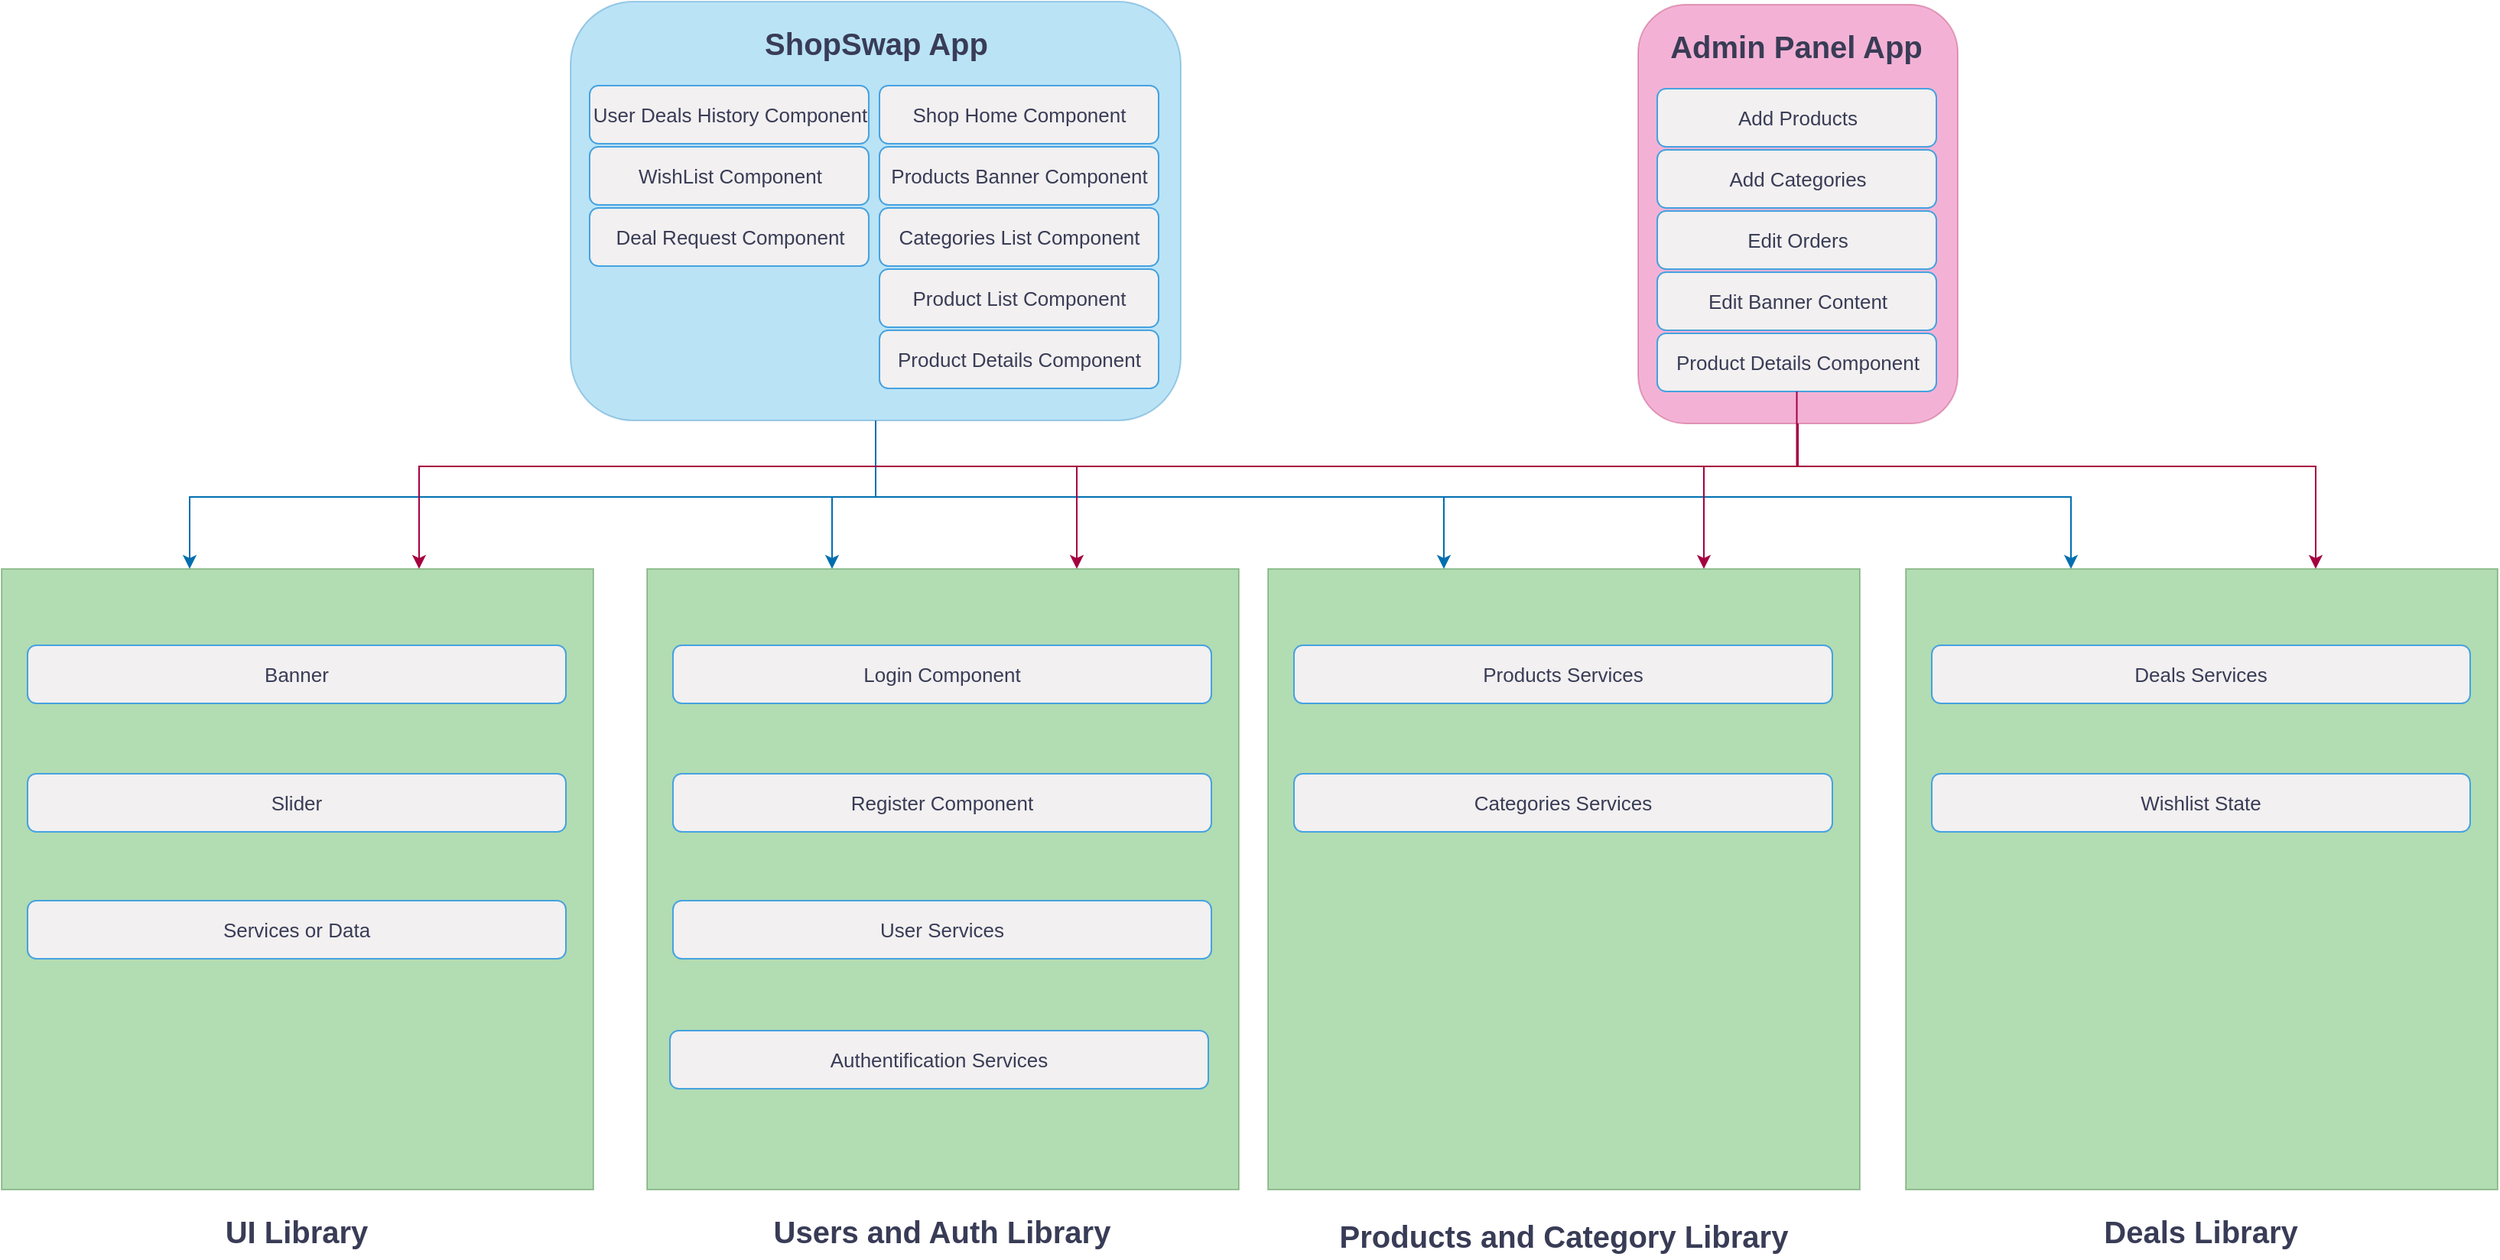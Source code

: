 <mxfile version="22.0.2" type="device">
  <diagram name="Page-1" id="WHAPf0SaIlQJ1VDXUoNt">
    <mxGraphModel dx="1942" dy="1008" grid="1" gridSize="10" guides="1" tooltips="1" connect="1" arrows="1" fold="1" page="1" pageScale="1" pageWidth="850" pageHeight="1100" background="#ffffff" math="0" shadow="0">
      <root>
        <mxCell id="0" />
        <mxCell id="1" parent="0" />
        <mxCell id="yuEda5kfqsZhSbMJ9W2G-12" value="" style="group;fontSize=13;" vertex="1" connectable="0" parent="1">
          <mxGeometry x="419" y="16" width="399" height="274" as="geometry" />
        </mxCell>
        <mxCell id="yuEda5kfqsZhSbMJ9W2G-1" value="" style="rounded=1;whiteSpace=wrap;html=1;labelBackgroundColor=none;fillColor=#1ba1e2;strokeColor=#006EAF;fontColor=#ffffff;opacity=30;fontSize=13;" vertex="1" parent="yuEda5kfqsZhSbMJ9W2G-12">
          <mxGeometry width="399" height="274" as="geometry" />
        </mxCell>
        <mxCell id="yuEda5kfqsZhSbMJ9W2G-2" value="&lt;font size=&quot;1&quot; style=&quot;&quot;&gt;&lt;b style=&quot;font-size: 20px;&quot;&gt;ShopSwap App&lt;/b&gt;&lt;/font&gt;" style="text;html=1;strokeColor=none;fillColor=none;align=center;verticalAlign=middle;whiteSpace=wrap;rounded=0;fontColor=#393C56;fontSize=13;" vertex="1" parent="yuEda5kfqsZhSbMJ9W2G-12">
          <mxGeometry x="113.75" y="12" width="171.5" height="30" as="geometry" />
        </mxCell>
        <mxCell id="yuEda5kfqsZhSbMJ9W2G-3" value="User Deals History Component" style="rounded=1;whiteSpace=wrap;html=1;strokeColor=#45A2E0;fontColor=#393C56;fillColor=#F2F0F0;fontSize=13;" vertex="1" parent="yuEda5kfqsZhSbMJ9W2G-12">
          <mxGeometry x="12.5" y="55" width="182.5" height="38" as="geometry" />
        </mxCell>
        <mxCell id="yuEda5kfqsZhSbMJ9W2G-5" value="WishList Component" style="rounded=1;whiteSpace=wrap;html=1;strokeColor=#45A2E0;fontColor=#393C56;fillColor=#F2F0F0;fontSize=13;" vertex="1" parent="yuEda5kfqsZhSbMJ9W2G-12">
          <mxGeometry x="12.5" y="95" width="182.5" height="38" as="geometry" />
        </mxCell>
        <mxCell id="yuEda5kfqsZhSbMJ9W2G-6" value="Deal Request Component" style="rounded=1;whiteSpace=wrap;html=1;strokeColor=#45A2E0;fontColor=#393C56;fillColor=#F2F0F0;fontSize=13;" vertex="1" parent="yuEda5kfqsZhSbMJ9W2G-12">
          <mxGeometry x="12.5" y="135" width="182.5" height="38" as="geometry" />
        </mxCell>
        <mxCell id="yuEda5kfqsZhSbMJ9W2G-7" value="Shop Home Component" style="rounded=1;whiteSpace=wrap;html=1;strokeColor=#45A2E0;fontColor=#393C56;fillColor=#F2F0F0;fontSize=13;" vertex="1" parent="yuEda5kfqsZhSbMJ9W2G-12">
          <mxGeometry x="202" y="55" width="182.5" height="38" as="geometry" />
        </mxCell>
        <mxCell id="yuEda5kfqsZhSbMJ9W2G-8" value="Products Banner Component" style="rounded=1;whiteSpace=wrap;html=1;strokeColor=#45A2E0;fontColor=#393C56;fillColor=#F2F0F0;fontSize=13;" vertex="1" parent="yuEda5kfqsZhSbMJ9W2G-12">
          <mxGeometry x="202" y="95" width="182.5" height="38" as="geometry" />
        </mxCell>
        <mxCell id="yuEda5kfqsZhSbMJ9W2G-9" value="Product List Component" style="rounded=1;whiteSpace=wrap;html=1;strokeColor=#45A2E0;fontColor=#393C56;fillColor=#F2F0F0;fontSize=13;" vertex="1" parent="yuEda5kfqsZhSbMJ9W2G-12">
          <mxGeometry x="202" y="175" width="182.5" height="38" as="geometry" />
        </mxCell>
        <mxCell id="yuEda5kfqsZhSbMJ9W2G-11" value="Product Details Component" style="rounded=1;whiteSpace=wrap;html=1;strokeColor=#45A2E0;fontColor=#393C56;fillColor=#F2F0F0;fontSize=13;" vertex="1" parent="yuEda5kfqsZhSbMJ9W2G-12">
          <mxGeometry x="202" y="215" width="182.5" height="38" as="geometry" />
        </mxCell>
        <mxCell id="yuEda5kfqsZhSbMJ9W2G-10" value="Categories List Component" style="rounded=1;whiteSpace=wrap;html=1;strokeColor=#45A2E0;fontColor=#393C56;fillColor=#F2F0F0;fontSize=13;" vertex="1" parent="yuEda5kfqsZhSbMJ9W2G-12">
          <mxGeometry x="202" y="135" width="182.5" height="38" as="geometry" />
        </mxCell>
        <mxCell id="yuEda5kfqsZhSbMJ9W2G-50" value="" style="group;fontSize=13;" vertex="1" connectable="0" parent="1">
          <mxGeometry x="1117" y="18" width="223" height="274" as="geometry" />
        </mxCell>
        <mxCell id="yuEda5kfqsZhSbMJ9W2G-37" value="" style="rounded=1;whiteSpace=wrap;html=1;labelBackgroundColor=none;fillColor=#d80073;strokeColor=#A50040;fontColor=#ffffff;opacity=30;fontSize=13;" vertex="1" parent="yuEda5kfqsZhSbMJ9W2G-50">
          <mxGeometry width="209" height="274" as="geometry" />
        </mxCell>
        <mxCell id="yuEda5kfqsZhSbMJ9W2G-38" value="&lt;font size=&quot;1&quot; style=&quot;&quot;&gt;&lt;b style=&quot;font-size: 20px;&quot;&gt;Admin Panel App&lt;/b&gt;&lt;/font&gt;" style="text;html=1;strokeColor=none;fillColor=none;align=center;verticalAlign=middle;whiteSpace=wrap;rounded=0;fontColor=#393C56;fontSize=13;" vertex="1" parent="yuEda5kfqsZhSbMJ9W2G-50">
          <mxGeometry x="11.12" y="12" width="185.25" height="30" as="geometry" />
        </mxCell>
        <mxCell id="yuEda5kfqsZhSbMJ9W2G-39" value="Add Products" style="rounded=1;whiteSpace=wrap;html=1;strokeColor=#45A2E0;fontColor=#393C56;fillColor=#F2F0F0;fontSize=13;" vertex="1" parent="yuEda5kfqsZhSbMJ9W2G-50">
          <mxGeometry x="12.5" y="55" width="182.5" height="38" as="geometry" />
        </mxCell>
        <mxCell id="yuEda5kfqsZhSbMJ9W2G-40" value="Add Categories" style="rounded=1;whiteSpace=wrap;html=1;strokeColor=#45A2E0;fontColor=#393C56;fillColor=#F2F0F0;fontSize=13;" vertex="1" parent="yuEda5kfqsZhSbMJ9W2G-50">
          <mxGeometry x="12.5" y="95" width="182.5" height="38" as="geometry" />
        </mxCell>
        <mxCell id="yuEda5kfqsZhSbMJ9W2G-41" value="Edit Orders" style="rounded=1;whiteSpace=wrap;html=1;strokeColor=#45A2E0;fontColor=#393C56;fillColor=#F2F0F0;fontSize=13;" vertex="1" parent="yuEda5kfqsZhSbMJ9W2G-50">
          <mxGeometry x="12.5" y="135" width="182.5" height="38" as="geometry" />
        </mxCell>
        <mxCell id="yuEda5kfqsZhSbMJ9W2G-48" value="Edit Banner Content" style="rounded=1;whiteSpace=wrap;html=1;strokeColor=#45A2E0;fontColor=#393C56;fillColor=#F2F0F0;fontSize=13;" vertex="1" parent="yuEda5kfqsZhSbMJ9W2G-50">
          <mxGeometry x="12.5" y="175" width="182.5" height="38" as="geometry" />
        </mxCell>
        <mxCell id="yuEda5kfqsZhSbMJ9W2G-49" value="Product Details Component" style="rounded=1;whiteSpace=wrap;html=1;strokeColor=#45A2E0;fontColor=#393C56;fillColor=#F2F0F0;fontSize=13;" vertex="1" parent="yuEda5kfqsZhSbMJ9W2G-50">
          <mxGeometry x="12.5" y="215" width="182.5" height="38" as="geometry" />
        </mxCell>
        <mxCell id="yuEda5kfqsZhSbMJ9W2G-82" value="" style="group;fontSize=13;" vertex="1" connectable="0" parent="1">
          <mxGeometry x="47" y="387" width="387" height="448" as="geometry" />
        </mxCell>
        <mxCell id="yuEda5kfqsZhSbMJ9W2G-56" value="" style="rounded=0;whiteSpace=wrap;html=1;strokeColor=#005700;fontColor=#ffffff;fillColor=#008a00;opacity=30;fontSize=13;" vertex="1" parent="yuEda5kfqsZhSbMJ9W2G-82">
          <mxGeometry width="387" height="406" as="geometry" />
        </mxCell>
        <mxCell id="yuEda5kfqsZhSbMJ9W2G-53" value="Banner" style="rounded=1;whiteSpace=wrap;html=1;strokeColor=#45A2E0;fontColor=#393C56;fillColor=#F2F0F0;fontSize=13;" vertex="1" parent="yuEda5kfqsZhSbMJ9W2G-82">
          <mxGeometry x="17" y="50" width="352" height="38" as="geometry" />
        </mxCell>
        <mxCell id="yuEda5kfqsZhSbMJ9W2G-54" value="&lt;font size=&quot;1&quot; style=&quot;&quot;&gt;&lt;b style=&quot;font-size: 20px;&quot;&gt;UI Library&lt;/b&gt;&lt;/font&gt;" style="text;html=1;strokeColor=none;fillColor=none;align=center;verticalAlign=middle;whiteSpace=wrap;rounded=0;fontColor=#393C56;fontSize=13;" vertex="1" parent="yuEda5kfqsZhSbMJ9W2G-82">
          <mxGeometry x="101.13" y="418" width="183.75" height="30" as="geometry" />
        </mxCell>
        <mxCell id="yuEda5kfqsZhSbMJ9W2G-57" value="Slider" style="rounded=1;whiteSpace=wrap;html=1;strokeColor=#45A2E0;fontColor=#393C56;fillColor=#F2F0F0;fontSize=13;" vertex="1" parent="yuEda5kfqsZhSbMJ9W2G-82">
          <mxGeometry x="17" y="134" width="352" height="38" as="geometry" />
        </mxCell>
        <mxCell id="yuEda5kfqsZhSbMJ9W2G-59" value="Services or Data" style="rounded=1;whiteSpace=wrap;html=1;strokeColor=#45A2E0;fontColor=#393C56;fillColor=#F2F0F0;fontSize=13;" vertex="1" parent="yuEda5kfqsZhSbMJ9W2G-82">
          <mxGeometry x="17" y="217" width="352" height="38" as="geometry" />
        </mxCell>
        <mxCell id="yuEda5kfqsZhSbMJ9W2G-83" value="" style="group;fontSize=13;" vertex="1" connectable="0" parent="1">
          <mxGeometry x="469" y="387" width="387" height="448" as="geometry" />
        </mxCell>
        <mxCell id="yuEda5kfqsZhSbMJ9W2G-60" value="" style="rounded=0;whiteSpace=wrap;html=1;strokeColor=#005700;fontColor=#ffffff;fillColor=#008a00;opacity=30;fontSize=13;" vertex="1" parent="yuEda5kfqsZhSbMJ9W2G-83">
          <mxGeometry width="387" height="406" as="geometry" />
        </mxCell>
        <mxCell id="yuEda5kfqsZhSbMJ9W2G-61" value="Login Component" style="rounded=1;whiteSpace=wrap;html=1;strokeColor=#45A2E0;fontColor=#393C56;fillColor=#F2F0F0;fontSize=13;" vertex="1" parent="yuEda5kfqsZhSbMJ9W2G-83">
          <mxGeometry x="17" y="50" width="352" height="38" as="geometry" />
        </mxCell>
        <mxCell id="yuEda5kfqsZhSbMJ9W2G-62" value="Register Component" style="rounded=1;whiteSpace=wrap;html=1;strokeColor=#45A2E0;fontColor=#393C56;fillColor=#F2F0F0;fontSize=13;" vertex="1" parent="yuEda5kfqsZhSbMJ9W2G-83">
          <mxGeometry x="17" y="134" width="352" height="38" as="geometry" />
        </mxCell>
        <mxCell id="yuEda5kfqsZhSbMJ9W2G-63" value="User Services" style="rounded=1;whiteSpace=wrap;html=1;strokeColor=#45A2E0;fontColor=#393C56;fillColor=#F2F0F0;fontSize=13;" vertex="1" parent="yuEda5kfqsZhSbMJ9W2G-83">
          <mxGeometry x="17" y="217" width="352" height="38" as="geometry" />
        </mxCell>
        <mxCell id="yuEda5kfqsZhSbMJ9W2G-64" value="&lt;font size=&quot;1&quot; style=&quot;&quot;&gt;&lt;b style=&quot;font-size: 20px;&quot;&gt;Users and Auth Library&lt;/b&gt;&lt;/font&gt;" style="text;html=1;strokeColor=none;fillColor=none;align=center;verticalAlign=middle;whiteSpace=wrap;rounded=0;fontColor=#393C56;fontSize=13;" vertex="1" parent="yuEda5kfqsZhSbMJ9W2G-83">
          <mxGeometry x="77.06" y="418" width="231.87" height="30" as="geometry" />
        </mxCell>
        <mxCell id="yuEda5kfqsZhSbMJ9W2G-69" value="Authentification Services" style="rounded=1;whiteSpace=wrap;html=1;strokeColor=#45A2E0;fontColor=#393C56;fillColor=#F2F0F0;fontSize=13;" vertex="1" parent="yuEda5kfqsZhSbMJ9W2G-83">
          <mxGeometry x="15" y="302" width="352" height="38" as="geometry" />
        </mxCell>
        <mxCell id="yuEda5kfqsZhSbMJ9W2G-84" value="" style="group;fontSize=13;" vertex="1" connectable="0" parent="1">
          <mxGeometry x="875" y="387" width="387" height="451" as="geometry" />
        </mxCell>
        <mxCell id="yuEda5kfqsZhSbMJ9W2G-70" value="" style="rounded=0;whiteSpace=wrap;html=1;strokeColor=#005700;fontColor=#ffffff;fillColor=#008a00;opacity=30;fontSize=13;" vertex="1" parent="yuEda5kfqsZhSbMJ9W2G-84">
          <mxGeometry width="387" height="406" as="geometry" />
        </mxCell>
        <mxCell id="yuEda5kfqsZhSbMJ9W2G-71" value="Products Services" style="rounded=1;whiteSpace=wrap;html=1;strokeColor=#45A2E0;fontColor=#393C56;fillColor=#F2F0F0;fontSize=13;" vertex="1" parent="yuEda5kfqsZhSbMJ9W2G-84">
          <mxGeometry x="17" y="50" width="352" height="38" as="geometry" />
        </mxCell>
        <mxCell id="yuEda5kfqsZhSbMJ9W2G-72" value="Categories Services" style="rounded=1;whiteSpace=wrap;html=1;strokeColor=#45A2E0;fontColor=#393C56;fillColor=#F2F0F0;fontSize=13;" vertex="1" parent="yuEda5kfqsZhSbMJ9W2G-84">
          <mxGeometry x="17" y="134" width="352" height="38" as="geometry" />
        </mxCell>
        <mxCell id="yuEda5kfqsZhSbMJ9W2G-75" value="&lt;font size=&quot;1&quot; style=&quot;&quot;&gt;&lt;b style=&quot;font-size: 20px;&quot;&gt;Products and Category Library&lt;/b&gt;&lt;/font&gt;" style="text;html=1;strokeColor=none;fillColor=none;align=center;verticalAlign=middle;whiteSpace=wrap;rounded=0;fontColor=#393C56;fontSize=13;" vertex="1" parent="yuEda5kfqsZhSbMJ9W2G-84">
          <mxGeometry x="40.56" y="421" width="304.88" height="30" as="geometry" />
        </mxCell>
        <mxCell id="yuEda5kfqsZhSbMJ9W2G-85" value="" style="group;fontSize=13;" vertex="1" connectable="0" parent="1">
          <mxGeometry x="1292" y="387" width="387" height="448" as="geometry" />
        </mxCell>
        <mxCell id="yuEda5kfqsZhSbMJ9W2G-76" value="" style="rounded=0;whiteSpace=wrap;html=1;strokeColor=#005700;fontColor=#ffffff;fillColor=#008a00;opacity=30;fontSize=13;" vertex="1" parent="yuEda5kfqsZhSbMJ9W2G-85">
          <mxGeometry width="387" height="406" as="geometry" />
        </mxCell>
        <mxCell id="yuEda5kfqsZhSbMJ9W2G-77" value="Deals Services" style="rounded=1;whiteSpace=wrap;html=1;strokeColor=#45A2E0;fontColor=#393C56;fillColor=#F2F0F0;fontSize=13;" vertex="1" parent="yuEda5kfqsZhSbMJ9W2G-85">
          <mxGeometry x="17" y="50" width="352" height="38" as="geometry" />
        </mxCell>
        <mxCell id="yuEda5kfqsZhSbMJ9W2G-78" value="Wishlist State" style="rounded=1;whiteSpace=wrap;html=1;strokeColor=#45A2E0;fontColor=#393C56;fillColor=#F2F0F0;fontSize=13;" vertex="1" parent="yuEda5kfqsZhSbMJ9W2G-85">
          <mxGeometry x="17" y="134" width="352" height="38" as="geometry" />
        </mxCell>
        <mxCell id="yuEda5kfqsZhSbMJ9W2G-81" value="&lt;b style=&quot;&quot;&gt;&lt;font style=&quot;font-size: 20px;&quot;&gt;Deals Library&lt;/font&gt;&lt;/b&gt;" style="text;html=1;strokeColor=none;fillColor=none;align=center;verticalAlign=middle;whiteSpace=wrap;rounded=0;fontColor=#393C56;fontSize=13;" vertex="1" parent="yuEda5kfqsZhSbMJ9W2G-85">
          <mxGeometry x="101.13" y="418" width="183.75" height="30" as="geometry" />
        </mxCell>
        <mxCell id="yuEda5kfqsZhSbMJ9W2G-86" style="edgeStyle=orthogonalEdgeStyle;rounded=0;orthogonalLoop=1;jettySize=auto;html=1;strokeColor=#006EAF;fontColor=#393C56;fillColor=#1ba1e2;fontSize=13;" edge="1" parent="1" source="yuEda5kfqsZhSbMJ9W2G-1" target="yuEda5kfqsZhSbMJ9W2G-56">
          <mxGeometry relative="1" as="geometry">
            <Array as="points">
              <mxPoint x="619" y="340" />
              <mxPoint x="170" y="340" />
            </Array>
          </mxGeometry>
        </mxCell>
        <mxCell id="yuEda5kfqsZhSbMJ9W2G-87" style="edgeStyle=orthogonalEdgeStyle;rounded=0;orthogonalLoop=1;jettySize=auto;html=1;strokeColor=#006EAF;fontColor=#393C56;fillColor=#1ba1e2;fontSize=13;" edge="1" parent="1" source="yuEda5kfqsZhSbMJ9W2G-1" target="yuEda5kfqsZhSbMJ9W2G-76">
          <mxGeometry relative="1" as="geometry">
            <Array as="points">
              <mxPoint x="618" y="340" />
              <mxPoint x="1400" y="340" />
            </Array>
          </mxGeometry>
        </mxCell>
        <mxCell id="yuEda5kfqsZhSbMJ9W2G-88" style="edgeStyle=orthogonalEdgeStyle;rounded=0;orthogonalLoop=1;jettySize=auto;html=1;strokeColor=#006EAF;fontColor=#393C56;fillColor=#1ba1e2;fontSize=13;" edge="1" parent="1" source="yuEda5kfqsZhSbMJ9W2G-1" target="yuEda5kfqsZhSbMJ9W2G-60">
          <mxGeometry relative="1" as="geometry">
            <Array as="points">
              <mxPoint x="618" y="340" />
              <mxPoint x="590" y="340" />
            </Array>
          </mxGeometry>
        </mxCell>
        <mxCell id="yuEda5kfqsZhSbMJ9W2G-89" style="edgeStyle=orthogonalEdgeStyle;rounded=0;orthogonalLoop=1;jettySize=auto;html=1;strokeColor=#006EAF;fontColor=#393C56;fillColor=#1ba1e2;fontSize=13;" edge="1" parent="1" source="yuEda5kfqsZhSbMJ9W2G-1" target="yuEda5kfqsZhSbMJ9W2G-70">
          <mxGeometry relative="1" as="geometry">
            <Array as="points">
              <mxPoint x="619" y="340" />
              <mxPoint x="990" y="340" />
            </Array>
          </mxGeometry>
        </mxCell>
        <mxCell id="yuEda5kfqsZhSbMJ9W2G-90" style="edgeStyle=orthogonalEdgeStyle;rounded=0;orthogonalLoop=1;jettySize=auto;html=1;strokeColor=#A50040;fontColor=#393C56;fillColor=#d80073;fontSize=13;" edge="1" parent="1" source="yuEda5kfqsZhSbMJ9W2G-37" target="yuEda5kfqsZhSbMJ9W2G-76">
          <mxGeometry relative="1" as="geometry">
            <Array as="points">
              <mxPoint x="1222" y="320" />
              <mxPoint x="1560" y="320" />
            </Array>
          </mxGeometry>
        </mxCell>
        <mxCell id="yuEda5kfqsZhSbMJ9W2G-91" style="edgeStyle=orthogonalEdgeStyle;rounded=0;orthogonalLoop=1;jettySize=auto;html=1;strokeColor=#A50040;fontColor=#393C56;fillColor=#d80073;fontSize=13;" edge="1" parent="1" source="yuEda5kfqsZhSbMJ9W2G-49" target="yuEda5kfqsZhSbMJ9W2G-70">
          <mxGeometry relative="1" as="geometry">
            <Array as="points">
              <mxPoint x="1221" y="320" />
              <mxPoint x="1160" y="320" />
            </Array>
          </mxGeometry>
        </mxCell>
        <mxCell id="yuEda5kfqsZhSbMJ9W2G-93" style="edgeStyle=orthogonalEdgeStyle;rounded=0;orthogonalLoop=1;jettySize=auto;html=1;strokeColor=#A50040;fontColor=#393C56;fillColor=#d80073;fontSize=13;" edge="1" parent="1" source="yuEda5kfqsZhSbMJ9W2G-37" target="yuEda5kfqsZhSbMJ9W2G-60">
          <mxGeometry relative="1" as="geometry">
            <Array as="points">
              <mxPoint x="1222" y="320" />
              <mxPoint x="750" y="320" />
            </Array>
          </mxGeometry>
        </mxCell>
        <mxCell id="yuEda5kfqsZhSbMJ9W2G-94" style="edgeStyle=orthogonalEdgeStyle;rounded=0;orthogonalLoop=1;jettySize=auto;html=1;strokeColor=#A50040;fontColor=#393C56;fillColor=#d80073;fontSize=13;" edge="1" parent="1" source="yuEda5kfqsZhSbMJ9W2G-37" target="yuEda5kfqsZhSbMJ9W2G-56">
          <mxGeometry relative="1" as="geometry">
            <Array as="points">
              <mxPoint x="1221" y="320" />
              <mxPoint x="320" y="320" />
            </Array>
          </mxGeometry>
        </mxCell>
      </root>
    </mxGraphModel>
  </diagram>
</mxfile>
